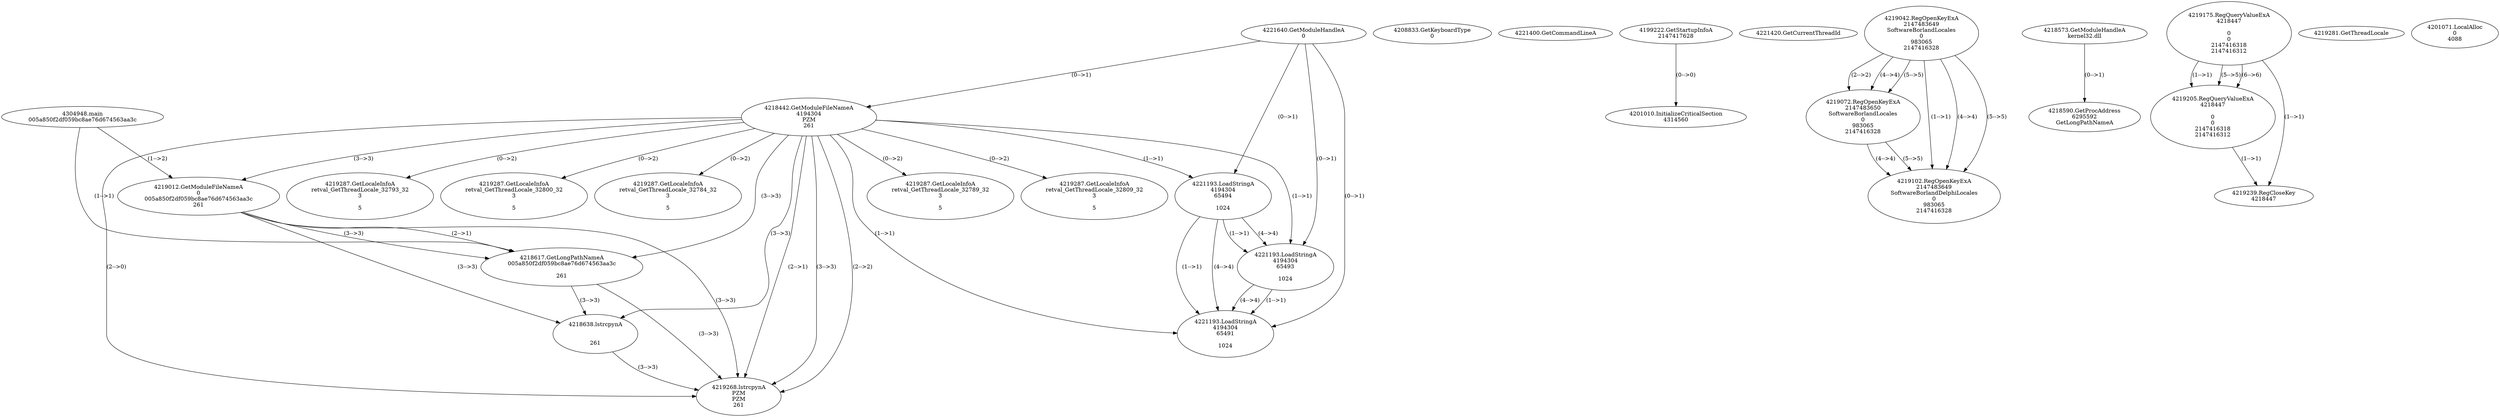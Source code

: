 // Global SCDG with merge call
digraph {
	0 [label="4304948.main
005a850f2df059bc8ae76d674563aa3c"]
	1 [label="4221640.GetModuleHandleA
0"]
	2 [label="4208833.GetKeyboardType
0"]
	3 [label="4221400.GetCommandLineA
"]
	4 [label="4199222.GetStartupInfoA
2147417628"]
	5 [label="4221420.GetCurrentThreadId
"]
	6 [label="4218442.GetModuleFileNameA
4194304
PZM
261"]
	1 -> 6 [label="(0-->1)"]
	7 [label="4219012.GetModuleFileNameA
0
005a850f2df059bc8ae76d674563aa3c
261"]
	0 -> 7 [label="(1-->2)"]
	6 -> 7 [label="(3-->3)"]
	8 [label="4219042.RegOpenKeyExA
2147483649
Software\Borland\Locales
0
983065
2147416328"]
	9 [label="4219072.RegOpenKeyExA
2147483650
Software\Borland\Locales
0
983065
2147416328"]
	8 -> 9 [label="(2-->2)"]
	8 -> 9 [label="(4-->4)"]
	8 -> 9 [label="(5-->5)"]
	10 [label="4219102.RegOpenKeyExA
2147483649
Software\Borland\Delphi\Locales
0
983065
2147416328"]
	8 -> 10 [label="(1-->1)"]
	8 -> 10 [label="(4-->4)"]
	9 -> 10 [label="(4-->4)"]
	8 -> 10 [label="(5-->5)"]
	9 -> 10 [label="(5-->5)"]
	11 [label="4218573.GetModuleHandleA
kernel32.dll"]
	12 [label="4218590.GetProcAddress
6295592
GetLongPathNameA"]
	11 -> 12 [label="(0-->1)"]
	13 [label="4218617.GetLongPathNameA
005a850f2df059bc8ae76d674563aa3c

261"]
	0 -> 13 [label="(1-->1)"]
	7 -> 13 [label="(2-->1)"]
	6 -> 13 [label="(3-->3)"]
	7 -> 13 [label="(3-->3)"]
	14 [label="4218638.lstrcpynA


261"]
	6 -> 14 [label="(3-->3)"]
	7 -> 14 [label="(3-->3)"]
	13 -> 14 [label="(3-->3)"]
	15 [label="4219175.RegQueryValueExA
4218447

0
0
2147416318
2147416312"]
	16 [label="4219205.RegQueryValueExA
4218447

0
0
2147416318
2147416312"]
	15 -> 16 [label="(1-->1)"]
	15 -> 16 [label="(5-->5)"]
	15 -> 16 [label="(6-->6)"]
	17 [label="4219239.RegCloseKey
4218447"]
	15 -> 17 [label="(1-->1)"]
	16 -> 17 [label="(1-->1)"]
	18 [label="4219268.lstrcpynA
PZM
PZM
261"]
	6 -> 18 [label="(2-->1)"]
	6 -> 18 [label="(2-->2)"]
	6 -> 18 [label="(3-->3)"]
	7 -> 18 [label="(3-->3)"]
	13 -> 18 [label="(3-->3)"]
	14 -> 18 [label="(3-->3)"]
	6 -> 18 [label="(2-->0)"]
	19 [label="4219281.GetThreadLocale
"]
	20 [label="4219287.GetLocaleInfoA
retval_GetThreadLocale_32789_32
3

5"]
	6 -> 20 [label="(0-->2)"]
	21 [label="4221193.LoadStringA
4194304
65494

1024"]
	1 -> 21 [label="(0-->1)"]
	6 -> 21 [label="(1-->1)"]
	22 [label="4219287.GetLocaleInfoA
retval_GetThreadLocale_32809_32
3

5"]
	6 -> 22 [label="(0-->2)"]
	23 [label="4201010.InitializeCriticalSection
4314560"]
	4 -> 23 [label="(0-->0)"]
	24 [label="4201071.LocalAlloc
0
4088"]
	25 [label="4219287.GetLocaleInfoA
retval_GetThreadLocale_32793_32
3

5"]
	6 -> 25 [label="(0-->2)"]
	26 [label="4221193.LoadStringA
4194304
65493

1024"]
	1 -> 26 [label="(0-->1)"]
	6 -> 26 [label="(1-->1)"]
	21 -> 26 [label="(1-->1)"]
	21 -> 26 [label="(4-->4)"]
	27 [label="4219287.GetLocaleInfoA
retval_GetThreadLocale_32800_32
3

5"]
	6 -> 27 [label="(0-->2)"]
	28 [label="4219287.GetLocaleInfoA
retval_GetThreadLocale_32784_32
3

5"]
	6 -> 28 [label="(0-->2)"]
	29 [label="4221193.LoadStringA
4194304
65491

1024"]
	1 -> 29 [label="(0-->1)"]
	6 -> 29 [label="(1-->1)"]
	21 -> 29 [label="(1-->1)"]
	26 -> 29 [label="(1-->1)"]
	21 -> 29 [label="(4-->4)"]
	26 -> 29 [label="(4-->4)"]
}
